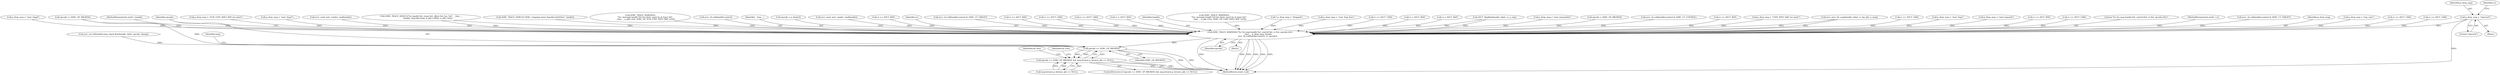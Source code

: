 digraph "0_Android_830cb39cb2a0f1bf6704d264e2a5c5029c175dd7@pointer" {
"1000984" [label="(Call,p_drop_msg = \"rejected\")"];
"1001023" [label="(Call,AVRC_TRACE_WARNING(\"%s %s msg handle:%d, control:%d, cr:%d, opcode:x%x\",\n                       __func__, p_drop_msg, handle,\n                       avrc_cb.ccb[handle].control, cr, opcode))"];
"1001039" [label="(Call,opcode == AVRC_OP_BROWSE)"];
"1001038" [label="(Call,opcode == AVRC_OP_BROWSE && msg.browse.p_browse_pkt == NULL)"];
"1001026" [label="(Identifier,p_drop_msg)"];
"1000788" [label="(Call,p_drop_msg = \"req_cont\")"];
"1000388" [label="(Call,cr == AVCT_CMD)"];
"1001037" [label="(ControlStructure,if (opcode == AVRC_OP_BROWSE && msg.browse.p_browse_pkt == NULL))"];
"1001041" [label="(Identifier,AVRC_OP_BROWSE)"];
"1000684" [label="(Call,cr == AVCT_CMD)"];
"1000803" [label="(Call,p_drop_msg = \"sent_fragd\")"];
"1000962" [label="(Call,opcode != AVRC_OP_BROWSE)"];
"1000129" [label="(MethodParameterIn,uint8_t handle)"];
"1001039" [label="(Call,opcode == AVRC_OP_BROWSE)"];
"1000594" [label="(Call,p_drop_msg = \"SUB_UNIT_INFO_RSP too short\")"];
"1000793" [label="(Call,p_drop_msg = \"sent_frag3\")"];
"1000933" [label="(Call,avrc_send_next_vendor_cmd(handle))"];
"1000310" [label="(Call,AVRC_TRACE_DEBUG(\"%s handle:%d, ctype:%d, offset:%d, len: %d\", __func__,\n                      handle, msg.hdr.ctype, p_pkt->offset, p_pkt->len))"];
"1001042" [label="(Call,msg.browse.p_browse_pkt == NULL)"];
"1000207" [label="(Call,AVRC_TRACE_DEBUG(\"AVRC: stopping timer (handle=0x%02x)\", handle))"];
"1000581" [label="(Call,AVRC_TRACE_WARNING(\n                \"%s: message length %d too short: must be at least %d\",\n                __func__, p_pkt->len, AVRC_OP_SUB_UNIT_INFO_RSP_LEN))"];
"1000985" [label="(Identifier,p_drop_msg)"];
"1001028" [label="(Call,avrc_cb.ccb[handle].control)"];
"1001025" [label="(Identifier,__func__)"];
"1000349" [label="(Call,opcode = p_data[2])"];
"1001051" [label="(Identifier,do_free)"];
"1000815" [label="(Call,avrc_send_next_vendor_cmd(handle))"];
"1000203" [label="(Call,cr == AVCT_RSP)"];
"1001035" [label="(Identifier,cr)"];
"1001038" [label="(Call,opcode == AVRC_OP_BROWSE && msg.browse.p_browse_pkt == NULL)"];
"1001015" [label="(Call,avrc_cb.ccb[handle].msg_cback.Run(handle, label, opcode, &msg))"];
"1000939" [label="(Call,avrc_cb.ccb[handle].control & AVRC_CT_TARGET)"];
"1000379" [label="(Call,cr == AVCT_RSP)"];
"1000515" [label="(Call,cr == AVCT_CMD)"];
"1000988" [label="(Identifier,cr)"];
"1000366" [label="(Call,cr == AVCT_CMD)"];
"1000987" [label="(Call,cr = AVCT_RSP)"];
"1001027" [label="(Identifier,handle)"];
"1000984" [label="(Call,p_drop_msg = \"rejected\")"];
"1000461" [label="(Call,AVRC_TRACE_WARNING(\n                \"%s: message length %d too short: must be at least %d\",\n                __func__, p_pkt->len, AVRC_OP_UNIT_INFO_RSP_LEN))"];
"1000970" [label="(Block,)"];
"1000157" [label="(Call,* p_drop_msg = \"dropped\")"];
"1000798" [label="(Call,p_drop_msg = \"sent_frag_free\")"];
"1000827" [label="(Call,cr == AVCT_CMD)"];
"1000986" [label="(Literal,\"rejected\")"];
"1000566" [label="(Call,cr = AVCT_RSP)"];
"1000446" [label="(Call,cr = AVCT_RSP)"];
"1001040" [label="(Identifier,opcode)"];
"1000996" [label="(Call,AVCT_MsgReq(handle, label, cr, p_rsp))"];
"1000569" [label="(Call,p_drop_msg = \"auto responded\")"];
"1000242" [label="(Call,opcode = AVRC_OP_BROWSE)"];
"1000370" [label="(Call,avrc_cb.ccb[handle].control & AVRC_CT_CONTROL)"];
"1000808" [label="(Call,cr == AVCT_RSP)"];
"1000474" [label="(Call,p_drop_msg = \"UNIT_INFO_RSP too short\")"];
"1000753" [label="(Call,avrc_proc_far_msg(handle, label, cr, &p_pkt, p_msg))"];
"1000740" [label="(Call,cr == AVCT_CMD)"];
"1001054" [label="(Identifier,do_free)"];
"1000783" [label="(Call,p_drop_msg = \"sent_frag\")"];
"1001036" [label="(Identifier,opcode)"];
"1001023" [label="(Call,AVRC_TRACE_WARNING(\"%s %s msg handle:%d, control:%d, cr:%d, opcode:x%x\",\n                       __func__, p_drop_msg, handle,\n                       avrc_cb.ccb[handle].control, cr, opcode))"];
"1000449" [label="(Call,p_drop_msg = \"auto respond\")"];
"1000929" [label="(Call,cr == AVCT_RSP)"];
"1000948" [label="(Call,cr == AVCT_CMD)"];
"1001022" [label="(Block,)"];
"1001024" [label="(Literal,\"%s %s msg handle:%d, control:%d, cr:%d, opcode:x%x\")"];
"1000131" [label="(MethodParameterIn,uint8_t cr)"];
"1001045" [label="(Identifier,msg)"];
"1001057" [label="(MethodReturn,static void)"];
"1000357" [label="(Call,avrc_cb.ccb[handle].control & AVRC_CT_TARGET)"];
"1000984" -> "1000970"  [label="AST: "];
"1000984" -> "1000986"  [label="CFG: "];
"1000985" -> "1000984"  [label="AST: "];
"1000986" -> "1000984"  [label="AST: "];
"1000988" -> "1000984"  [label="CFG: "];
"1000984" -> "1001057"  [label="DDG: "];
"1000984" -> "1001023"  [label="DDG: "];
"1001023" -> "1001022"  [label="AST: "];
"1001023" -> "1001036"  [label="CFG: "];
"1001024" -> "1001023"  [label="AST: "];
"1001025" -> "1001023"  [label="AST: "];
"1001026" -> "1001023"  [label="AST: "];
"1001027" -> "1001023"  [label="AST: "];
"1001028" -> "1001023"  [label="AST: "];
"1001035" -> "1001023"  [label="AST: "];
"1001036" -> "1001023"  [label="AST: "];
"1001040" -> "1001023"  [label="CFG: "];
"1001023" -> "1001057"  [label="DDG: "];
"1001023" -> "1001057"  [label="DDG: "];
"1001023" -> "1001057"  [label="DDG: "];
"1001023" -> "1001057"  [label="DDG: "];
"1001023" -> "1001057"  [label="DDG: "];
"1001023" -> "1001057"  [label="DDG: "];
"1000310" -> "1001023"  [label="DDG: "];
"1000310" -> "1001023"  [label="DDG: "];
"1000581" -> "1001023"  [label="DDG: "];
"1000461" -> "1001023"  [label="DDG: "];
"1000788" -> "1001023"  [label="DDG: "];
"1000594" -> "1001023"  [label="DDG: "];
"1000157" -> "1001023"  [label="DDG: "];
"1000449" -> "1001023"  [label="DDG: "];
"1000569" -> "1001023"  [label="DDG: "];
"1000803" -> "1001023"  [label="DDG: "];
"1000798" -> "1001023"  [label="DDG: "];
"1000783" -> "1001023"  [label="DDG: "];
"1000793" -> "1001023"  [label="DDG: "];
"1000474" -> "1001023"  [label="DDG: "];
"1000753" -> "1001023"  [label="DDG: "];
"1000753" -> "1001023"  [label="DDG: "];
"1000815" -> "1001023"  [label="DDG: "];
"1000207" -> "1001023"  [label="DDG: "];
"1000933" -> "1001023"  [label="DDG: "];
"1000996" -> "1001023"  [label="DDG: "];
"1000996" -> "1001023"  [label="DDG: "];
"1000129" -> "1001023"  [label="DDG: "];
"1000939" -> "1001023"  [label="DDG: "];
"1000357" -> "1001023"  [label="DDG: "];
"1000370" -> "1001023"  [label="DDG: "];
"1000388" -> "1001023"  [label="DDG: "];
"1000684" -> "1001023"  [label="DDG: "];
"1000379" -> "1001023"  [label="DDG: "];
"1000366" -> "1001023"  [label="DDG: "];
"1000948" -> "1001023"  [label="DDG: "];
"1000987" -> "1001023"  [label="DDG: "];
"1000808" -> "1001023"  [label="DDG: "];
"1000446" -> "1001023"  [label="DDG: "];
"1000515" -> "1001023"  [label="DDG: "];
"1000827" -> "1001023"  [label="DDG: "];
"1000566" -> "1001023"  [label="DDG: "];
"1000929" -> "1001023"  [label="DDG: "];
"1000740" -> "1001023"  [label="DDG: "];
"1000203" -> "1001023"  [label="DDG: "];
"1000131" -> "1001023"  [label="DDG: "];
"1000349" -> "1001023"  [label="DDG: "];
"1000962" -> "1001023"  [label="DDG: "];
"1000242" -> "1001023"  [label="DDG: "];
"1001023" -> "1001039"  [label="DDG: "];
"1001039" -> "1001038"  [label="AST: "];
"1001039" -> "1001041"  [label="CFG: "];
"1001040" -> "1001039"  [label="AST: "];
"1001041" -> "1001039"  [label="AST: "];
"1001045" -> "1001039"  [label="CFG: "];
"1001038" -> "1001039"  [label="CFG: "];
"1001039" -> "1001057"  [label="DDG: "];
"1001039" -> "1001057"  [label="DDG: "];
"1001039" -> "1001038"  [label="DDG: "];
"1001039" -> "1001038"  [label="DDG: "];
"1001015" -> "1001039"  [label="DDG: "];
"1000962" -> "1001039"  [label="DDG: "];
"1001038" -> "1001037"  [label="AST: "];
"1001038" -> "1001042"  [label="CFG: "];
"1001042" -> "1001038"  [label="AST: "];
"1001051" -> "1001038"  [label="CFG: "];
"1001054" -> "1001038"  [label="CFG: "];
"1001038" -> "1001057"  [label="DDG: "];
"1001038" -> "1001057"  [label="DDG: "];
"1001038" -> "1001057"  [label="DDG: "];
"1001042" -> "1001038"  [label="DDG: "];
"1001042" -> "1001038"  [label="DDG: "];
}
